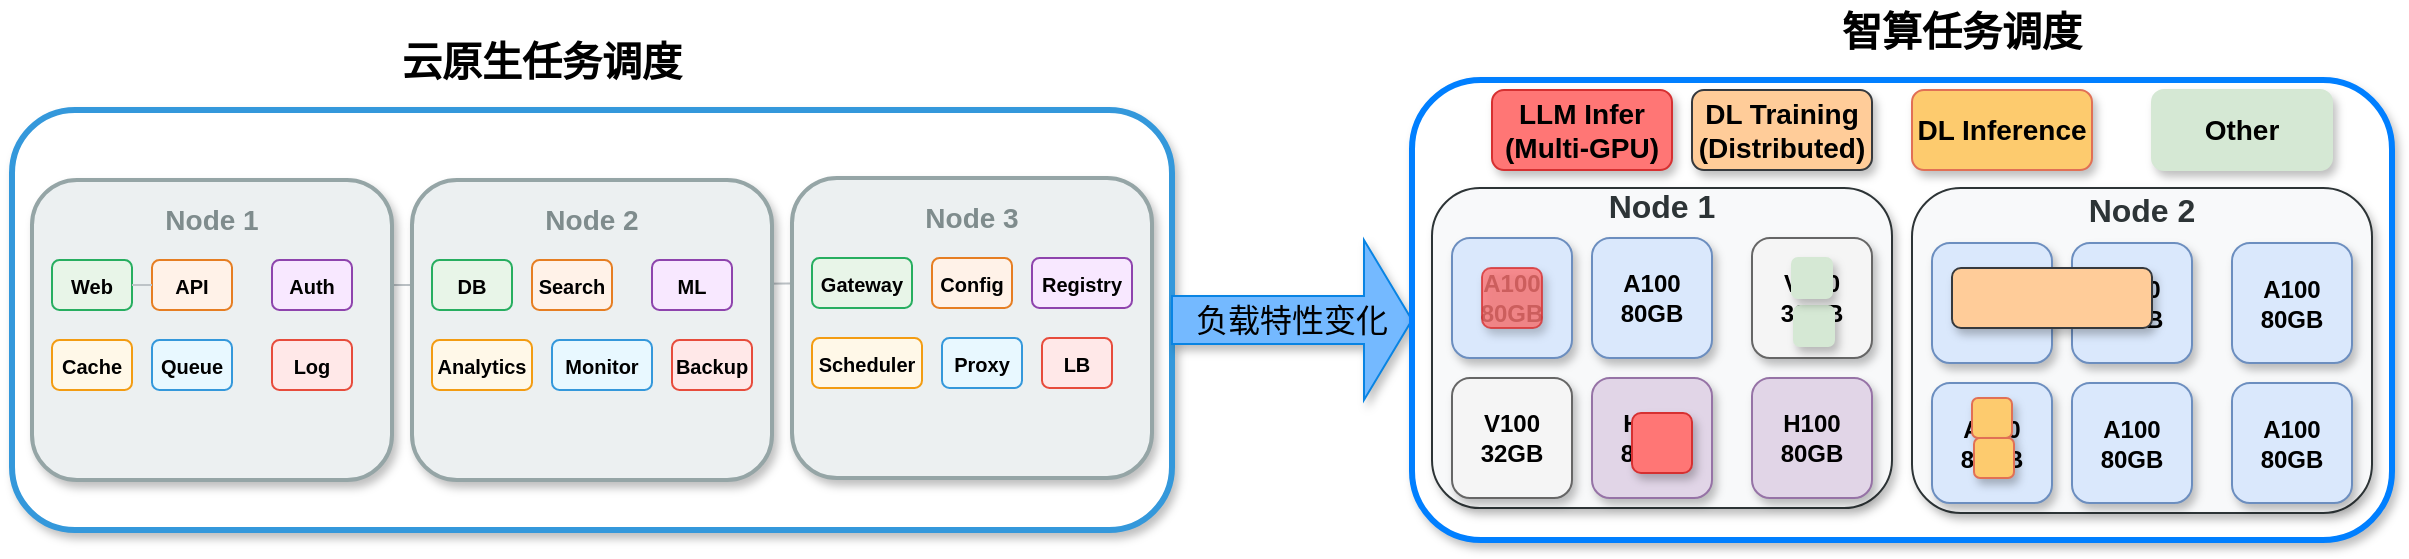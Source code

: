 <mxfile version="27.1.4">
  <diagram name="Workload Evolution" id="workload_evolution">
    <mxGraphModel dx="1331" dy="750" grid="1" gridSize="10" guides="1" tooltips="1" connect="1" arrows="1" fold="1" page="1" pageScale="1" pageWidth="1600" pageHeight="900" math="0" shadow="0">
      <root>
        <mxCell id="0" />
        <mxCell id="1" parent="0" />
        <mxCell id="cloud_native_bg" value="" style="rounded=1;whiteSpace=wrap;html=1;fillColor=#ffffff;strokeColor=#3498db;strokeWidth=3;shadow=1;" parent="1" vertex="1">
          <mxGeometry x="140" y="135" width="580" height="210" as="geometry" />
        </mxCell>
        <mxCell id="cloud_native_title" value="&lt;font style=&quot;color: rgb(0, 0, 0);&quot;&gt;云原生任务调度&lt;/font&gt;" style="text;html=1;strokeColor=none;fillColor=none;align=center;verticalAlign=middle;whiteSpace=wrap;rounded=0;fontSize=20;fontStyle=1;fontColor=#3498db;" parent="1" vertex="1">
          <mxGeometry x="280" y="95" width="250" height="30" as="geometry" />
        </mxCell>
        <mxCell id="evolution_arrow" value="&lt;span style=&quot;font-size: 16px;&quot;&gt;负载特性变化&lt;/span&gt;" style="shape=singleArrow;whiteSpace=wrap;html=1;fillColor=#74b9ff;strokeColor=#0984e3;shadow=1;" parent="1" vertex="1">
          <mxGeometry x="720" y="200" width="120" height="80" as="geometry" />
        </mxCell>
        <mxCell id="ai_computing_bg" value="" style="rounded=1;whiteSpace=wrap;html=1;fillColor=#ffffff;strokeColor=#007FFF;strokeWidth=3;shadow=1;" parent="1" vertex="1">
          <mxGeometry x="840" y="120" width="490" height="230" as="geometry" />
        </mxCell>
        <mxCell id="ai_computing_title" value="&lt;font style=&quot;color: rgb(0, 0, 0);&quot;&gt;智算任务调度&lt;/font&gt;" style="text;html=1;strokeColor=none;fillColor=none;align=center;verticalAlign=middle;whiteSpace=wrap;rounded=0;fontSize=20;fontStyle=1;fontColor=#e74c3c;" parent="1" vertex="1">
          <mxGeometry x="990" y="80" width="250" height="30" as="geometry" />
        </mxCell>
        <mxCell id="gpu_node1" value="" style="rounded=1;whiteSpace=wrap;html=1;fillColor=#f8f9fa;strokeColor=#2d3436;strokeWidth=1;shadow=1;" parent="1" vertex="1">
          <mxGeometry x="850" y="174" width="230" height="160" as="geometry" />
        </mxCell>
        <mxCell id="gpu_node1_title" value="Node 1" style="text;html=1;strokeColor=none;fillColor=none;align=center;verticalAlign=middle;whiteSpace=wrap;rounded=0;fontSize=16;fontStyle=1;fontColor=#2d3436;" parent="1" vertex="1">
          <mxGeometry x="915" y="170" width="100" height="25" as="geometry" />
        </mxCell>
        <mxCell id="gpu1_1" value="&lt;font style=&quot;color: rgb(0, 0, 0);&quot;&gt;A100&lt;br&gt;80GB&lt;/font&gt;" style="rounded=1;whiteSpace=wrap;html=1;fillColor=#dae8fc;strokeColor=#6c8ebf;fontSize=12;fontStyle=1;shadow=1;" parent="1" vertex="1">
          <mxGeometry x="860" y="199" width="60" height="60" as="geometry" />
        </mxCell>
        <mxCell id="gpu1_2" value="&lt;font style=&quot;color: rgb(0, 0, 0);&quot;&gt;A100&lt;br&gt;80GB&lt;/font&gt;" style="rounded=1;whiteSpace=wrap;html=1;fillColor=#dae8fc;strokeColor=#6c8ebf;fontSize=12;fontStyle=1;shadow=1;" parent="1" vertex="1">
          <mxGeometry x="930" y="199" width="60" height="60" as="geometry" />
        </mxCell>
        <mxCell id="gpu1_3" value="&lt;font style=&quot;color: rgb(0, 0, 0);&quot;&gt;V100&lt;br&gt;32GB&lt;/font&gt;" style="rounded=1;whiteSpace=wrap;html=1;fillColor=#f5f5f5;strokeColor=#666666;fontSize=12;fontStyle=1;fontColor=#333333;shadow=1;" parent="1" vertex="1">
          <mxGeometry x="1010" y="199" width="60" height="60" as="geometry" />
        </mxCell>
        <mxCell id="gpu1_4" value="&lt;font style=&quot;color: rgb(0, 0, 0);&quot;&gt;V100&lt;br&gt;32GB&lt;/font&gt;" style="rounded=1;whiteSpace=wrap;html=1;fillColor=#f5f5f5;strokeColor=#666666;fontSize=12;fontStyle=1;fontColor=#333333;shadow=1;" parent="1" vertex="1">
          <mxGeometry x="860" y="269" width="60" height="60" as="geometry" />
        </mxCell>
        <mxCell id="gpu1_5" value="&lt;font style=&quot;color: rgb(0, 0, 0);&quot;&gt;H100&lt;br&gt;80GB&lt;/font&gt;" style="rounded=1;whiteSpace=wrap;html=1;fillColor=#e1d5e7;strokeColor=#9673a6;fontSize=12;fontStyle=1;shadow=1;" parent="1" vertex="1">
          <mxGeometry x="930" y="269" width="60" height="60" as="geometry" />
        </mxCell>
        <mxCell id="gpu1_6" value="&lt;font style=&quot;color: rgb(0, 0, 0);&quot;&gt;H100&lt;br&gt;80GB&lt;/font&gt;" style="rounded=1;whiteSpace=wrap;html=1;fillColor=#e1d5e7;strokeColor=#9673a6;fontSize=12;fontStyle=1;shadow=1;" parent="1" vertex="1">
          <mxGeometry x="1010" y="269" width="60" height="60" as="geometry" />
        </mxCell>
        <mxCell id="gpu_node2" value="" style="rounded=1;whiteSpace=wrap;html=1;fillColor=#f8f9fa;strokeColor=#2d3436;strokeWidth=1;shadow=1;" parent="1" vertex="1">
          <mxGeometry x="1090" y="174" width="230" height="162.5" as="geometry" />
        </mxCell>
        <mxCell id="gpu_node2_title" value="Node 2" style="text;html=1;strokeColor=none;fillColor=none;align=center;verticalAlign=middle;whiteSpace=wrap;rounded=0;fontSize=16;fontStyle=1;fontColor=#2d3436;" parent="1" vertex="1">
          <mxGeometry x="1155" y="172.5" width="100" height="25" as="geometry" />
        </mxCell>
        <mxCell id="gpu2_1" value="&lt;font style=&quot;color: rgb(0, 0, 0);&quot;&gt;A100&lt;br&gt;80GB&lt;/font&gt;" style="rounded=1;whiteSpace=wrap;html=1;fillColor=#dae8fc;strokeColor=#6c8ebf;fontSize=12;fontStyle=1;shadow=1;" parent="1" vertex="1">
          <mxGeometry x="1100" y="201.5" width="60" height="60" as="geometry" />
        </mxCell>
        <mxCell id="gpu2_2" value="&lt;font style=&quot;color: rgb(0, 0, 0);&quot;&gt;A100&lt;br&gt;80GB&lt;/font&gt;" style="rounded=1;whiteSpace=wrap;html=1;fillColor=#dae8fc;strokeColor=#6c8ebf;fontSize=12;fontStyle=1;shadow=1;" parent="1" vertex="1">
          <mxGeometry x="1170" y="201.5" width="60" height="60" as="geometry" />
        </mxCell>
        <mxCell id="gpu2_3" value="&lt;font style=&quot;color: rgb(0, 0, 0);&quot;&gt;A100&lt;br&gt;80GB&lt;/font&gt;" style="rounded=1;whiteSpace=wrap;html=1;fillColor=#dae8fc;strokeColor=#6c8ebf;fontSize=12;fontStyle=1;shadow=1;" parent="1" vertex="1">
          <mxGeometry x="1250" y="201.5" width="60" height="60" as="geometry" />
        </mxCell>
        <mxCell id="gpu2_4" value="&lt;font style=&quot;color: rgb(0, 0, 0);&quot;&gt;A100&lt;br&gt;80GB&lt;/font&gt;" style="rounded=1;whiteSpace=wrap;html=1;fillColor=#dae8fc;strokeColor=#6c8ebf;fontSize=12;fontStyle=1;shadow=1;" parent="1" vertex="1">
          <mxGeometry x="1100" y="271.5" width="60" height="60" as="geometry" />
        </mxCell>
        <mxCell id="gpu2_5" value="&lt;font style=&quot;color: rgb(0, 0, 0);&quot;&gt;A100&lt;br&gt;80GB&lt;/font&gt;" style="rounded=1;whiteSpace=wrap;html=1;fillColor=#dae8fc;strokeColor=#6c8ebf;fontSize=12;fontStyle=1;shadow=1;" parent="1" vertex="1">
          <mxGeometry x="1170" y="271.5" width="60" height="60" as="geometry" />
        </mxCell>
        <mxCell id="gpu2_6" value="&lt;font style=&quot;color: rgb(0, 0, 0);&quot;&gt;A100&lt;br&gt;80GB&lt;/font&gt;" style="rounded=1;whiteSpace=wrap;html=1;fillColor=#dae8fc;strokeColor=#6c8ebf;fontSize=12;fontStyle=1;shadow=1;" parent="1" vertex="1">
          <mxGeometry x="1250" y="271.5" width="60" height="60" as="geometry" />
        </mxCell>
        <mxCell id="training_job1" value="&lt;font style=&quot;color: rgb(0, 0, 0);&quot;&gt;LLM Infer&lt;br&gt;(Multi-GPU)&lt;/font&gt;" style="rounded=1;whiteSpace=wrap;html=1;fillColor=#ff7675;strokeColor=#d63031;fontSize=14;fontStyle=1;fontColor=#ffffff;shadow=1;" parent="1" vertex="1">
          <mxGeometry x="880" y="125" width="90" height="40" as="geometry" />
        </mxCell>
        <mxCell id="training_job2" value="&lt;font style=&quot;color: rgb(0, 0, 0);&quot;&gt;DL Training&lt;br&gt;(Distributed)&lt;/font&gt;" style="rounded=1;whiteSpace=wrap;html=1;fillColor=#ffcc99;strokeColor=#36393d;fontSize=14;fontStyle=1;shadow=1;" parent="1" vertex="1">
          <mxGeometry x="980" y="125" width="90" height="40" as="geometry" />
        </mxCell>
        <mxCell id="training_job3" value="&lt;font color=&quot;#000000&quot;&gt;DL Inference&lt;/font&gt;" style="rounded=1;whiteSpace=wrap;html=1;fillColor=#fdcb6e;strokeColor=#e17055;fontSize=14;fontStyle=1;fontColor=#ffffff;shadow=1;" parent="1" vertex="1">
          <mxGeometry x="1090" y="125" width="90" height="40" as="geometry" />
        </mxCell>
        <mxCell id="training_job4" value="&lt;font color=&quot;#000000&quot;&gt;Other&lt;/font&gt;" style="rounded=1;whiteSpace=wrap;html=1;fillColor=#D5E8D4;strokeColor=#D5E8D4;fontSize=14;fontStyle=1;fontColor=#ffffff;shadow=1;" parent="1" vertex="1">
          <mxGeometry x="1210" y="125" width="90" height="40" as="geometry" />
        </mxCell>
        <mxCell id="osr-xSqjSK6ehByjq3kX-1" value="" style="rounded=1;whiteSpace=wrap;html=1;fillColor=#ff7675;strokeColor=#d63031;fontSize=14;fontStyle=1;fontColor=#ffffff;shadow=1;opacity=80;" vertex="1" parent="1">
          <mxGeometry x="875" y="214" width="30" height="30" as="geometry" />
        </mxCell>
        <mxCell id="osr-xSqjSK6ehByjq3kX-2" value="" style="rounded=1;whiteSpace=wrap;html=1;fillColor=#ff7675;strokeColor=#d63031;fontSize=14;fontStyle=1;fontColor=#ffffff;shadow=1;" vertex="1" parent="1">
          <mxGeometry x="950" y="286.5" width="30" height="30" as="geometry" />
        </mxCell>
        <mxCell id="osr-xSqjSK6ehByjq3kX-4" value="" style="rounded=1;whiteSpace=wrap;html=1;fillColor=#ffcc99;strokeColor=#36393d;fontSize=14;fontStyle=1;shadow=1;" vertex="1" parent="1">
          <mxGeometry x="1110" y="214" width="100" height="30" as="geometry" />
        </mxCell>
        <mxCell id="osr-xSqjSK6ehByjq3kX-5" value="" style="rounded=1;whiteSpace=wrap;html=1;fillColor=#fdcb6e;strokeColor=#e17055;fontSize=14;fontStyle=1;fontColor=#ffffff;shadow=1;" vertex="1" parent="1">
          <mxGeometry x="1120" y="279" width="20" height="20" as="geometry" />
        </mxCell>
        <mxCell id="osr-xSqjSK6ehByjq3kX-6" value="" style="rounded=1;whiteSpace=wrap;html=1;fillColor=#fdcb6e;strokeColor=#e17055;fontSize=14;fontStyle=1;fontColor=#ffffff;shadow=1;" vertex="1" parent="1">
          <mxGeometry x="1121" y="299" width="20" height="20" as="geometry" />
        </mxCell>
        <mxCell id="osr-xSqjSK6ehByjq3kX-7" value="" style="rounded=1;whiteSpace=wrap;html=1;fillColor=#D5E8D4;strokeColor=#D5E8D4;fontSize=14;fontStyle=1;fontColor=#ffffff;shadow=1;" vertex="1" parent="1">
          <mxGeometry x="1031" y="233" width="20" height="20" as="geometry" />
        </mxCell>
        <mxCell id="osr-xSqjSK6ehByjq3kX-8" value="" style="rounded=1;whiteSpace=wrap;html=1;fillColor=#D5E8D4;strokeColor=#D5E8D4;fontSize=14;fontStyle=1;fontColor=#ffffff;shadow=1;" vertex="1" parent="1">
          <mxGeometry x="1030" y="209" width="20" height="20" as="geometry" />
        </mxCell>
        <mxCell id="osr-xSqjSK6ehByjq3kX-12" value="" style="group" vertex="1" connectable="0" parent="1">
          <mxGeometry x="150" y="169" width="560" height="151" as="geometry" />
        </mxCell>
        <mxCell id="pod_connection_2" value="" style="endArrow=none;html=1;rounded=1;strokeWidth=1;strokeColor=#bdc3c7;curved=1;" parent="osr-xSqjSK6ehByjq3kX-12" source="pod1_2" target="pod2_1" edge="1">
          <mxGeometry width="50" height="50" relative="1" as="geometry">
            <mxPoint x="300" y="151" as="sourcePoint" />
            <mxPoint x="350" y="101" as="targetPoint" />
          </mxGeometry>
        </mxCell>
        <mxCell id="pod_connection_3" value="" style="endArrow=none;html=1;rounded=1;strokeWidth=1;strokeColor=#bdc3c7;curved=1;" parent="osr-xSqjSK6ehByjq3kX-12" source="pod2_2" target="pod3_1" edge="1">
          <mxGeometry width="50" height="50" relative="1" as="geometry">
            <mxPoint x="300" y="151" as="sourcePoint" />
            <mxPoint x="350" y="101" as="targetPoint" />
          </mxGeometry>
        </mxCell>
        <mxCell id="osr-xSqjSK6ehByjq3kX-9" value="" style="group" vertex="1" connectable="0" parent="osr-xSqjSK6ehByjq3kX-12">
          <mxGeometry y="1" width="180" height="150" as="geometry" />
        </mxCell>
        <mxCell id="k8s_node1" value="" style="rounded=1;whiteSpace=wrap;html=1;fillColor=#ecf0f1;strokeColor=#95a5a6;strokeWidth=2;shadow=1;" parent="osr-xSqjSK6ehByjq3kX-9" vertex="1">
          <mxGeometry width="180" height="150" as="geometry" />
        </mxCell>
        <mxCell id="k8s_node1_title" value="Node 1" style="text;html=1;strokeColor=none;fillColor=none;align=center;verticalAlign=middle;whiteSpace=wrap;rounded=0;fontSize=14;fontStyle=1;fontColor=#7f8c8d;" parent="osr-xSqjSK6ehByjq3kX-9" vertex="1">
          <mxGeometry x="50" y="10" width="80" height="20" as="geometry" />
        </mxCell>
        <mxCell id="pod1_1" value="Web" style="rounded=1;whiteSpace=wrap;html=1;fillColor=#e8f5e8;strokeColor=#27ae60;fontSize=10;fontStyle=1;" parent="osr-xSqjSK6ehByjq3kX-9" vertex="1">
          <mxGeometry x="10" y="40" width="40" height="25" as="geometry" />
        </mxCell>
        <mxCell id="pod1_2" value="API" style="rounded=1;whiteSpace=wrap;html=1;fillColor=#fff2e8;strokeColor=#e67e22;fontSize=10;fontStyle=1;" parent="osr-xSqjSK6ehByjq3kX-9" vertex="1">
          <mxGeometry x="60" y="40" width="40" height="25" as="geometry" />
        </mxCell>
        <mxCell id="pod1_3" value="Auth" style="rounded=1;whiteSpace=wrap;html=1;fillColor=#f8e8ff;strokeColor=#8e44ad;fontSize=10;fontStyle=1;" parent="osr-xSqjSK6ehByjq3kX-9" vertex="1">
          <mxGeometry x="120" y="40" width="40" height="25" as="geometry" />
        </mxCell>
        <mxCell id="pod1_4" value="Cache" style="rounded=1;whiteSpace=wrap;html=1;fillColor=#fff8e8;strokeColor=#f39c12;fontSize=10;fontStyle=1;" parent="osr-xSqjSK6ehByjq3kX-9" vertex="1">
          <mxGeometry x="10" y="80" width="40" height="25" as="geometry" />
        </mxCell>
        <mxCell id="pod1_5" value="Queue" style="rounded=1;whiteSpace=wrap;html=1;fillColor=#e8f8ff;strokeColor=#3498db;fontSize=10;fontStyle=1;" parent="osr-xSqjSK6ehByjq3kX-9" vertex="1">
          <mxGeometry x="60" y="80" width="40" height="25" as="geometry" />
        </mxCell>
        <mxCell id="pod1_6" value="Log" style="rounded=1;whiteSpace=wrap;html=1;fillColor=#ffe8e8;strokeColor=#e74c3c;fontSize=10;fontStyle=1;" parent="osr-xSqjSK6ehByjq3kX-9" vertex="1">
          <mxGeometry x="120" y="80" width="40" height="25" as="geometry" />
        </mxCell>
        <mxCell id="pod_connection_1" value="" style="endArrow=none;html=1;rounded=1;strokeWidth=1;strokeColor=#bdc3c7;curved=1;" parent="osr-xSqjSK6ehByjq3kX-9" source="pod1_1" target="pod1_2" edge="1">
          <mxGeometry width="50" height="50" relative="1" as="geometry">
            <mxPoint x="320" y="150" as="sourcePoint" />
            <mxPoint x="370" y="100" as="targetPoint" />
          </mxGeometry>
        </mxCell>
        <mxCell id="osr-xSqjSK6ehByjq3kX-10" value="" style="group" vertex="1" connectable="0" parent="osr-xSqjSK6ehByjq3kX-12">
          <mxGeometry x="190" y="1" width="180" height="150" as="geometry" />
        </mxCell>
        <mxCell id="k8s_node2" value="" style="rounded=1;whiteSpace=wrap;html=1;fillColor=#ecf0f1;strokeColor=#95a5a6;strokeWidth=2;shadow=1;" parent="osr-xSqjSK6ehByjq3kX-10" vertex="1">
          <mxGeometry width="180" height="150" as="geometry" />
        </mxCell>
        <mxCell id="k8s_node2_title" value="Node 2" style="text;html=1;strokeColor=none;fillColor=none;align=center;verticalAlign=middle;whiteSpace=wrap;rounded=0;fontSize=14;fontStyle=1;fontColor=#7f8c8d;" parent="osr-xSqjSK6ehByjq3kX-10" vertex="1">
          <mxGeometry x="50" y="10" width="80" height="20" as="geometry" />
        </mxCell>
        <mxCell id="pod2_1" value="DB" style="rounded=1;whiteSpace=wrap;html=1;fillColor=#e8f5e8;strokeColor=#27ae60;fontSize=10;fontStyle=1;" parent="osr-xSqjSK6ehByjq3kX-10" vertex="1">
          <mxGeometry x="10" y="40" width="40" height="25" as="geometry" />
        </mxCell>
        <mxCell id="pod2_2" value="Search" style="rounded=1;whiteSpace=wrap;html=1;fillColor=#fff2e8;strokeColor=#e67e22;fontSize=10;fontStyle=1;" parent="osr-xSqjSK6ehByjq3kX-10" vertex="1">
          <mxGeometry x="60" y="40" width="40" height="25" as="geometry" />
        </mxCell>
        <mxCell id="pod2_3" value="ML" style="rounded=1;whiteSpace=wrap;html=1;fillColor=#f8e8ff;strokeColor=#8e44ad;fontSize=10;fontStyle=1;" parent="osr-xSqjSK6ehByjq3kX-10" vertex="1">
          <mxGeometry x="120" y="40" width="40" height="25" as="geometry" />
        </mxCell>
        <mxCell id="pod2_4" value="Analytics" style="rounded=1;whiteSpace=wrap;html=1;fillColor=#fff8e8;strokeColor=#f39c12;fontSize=10;fontStyle=1;" parent="osr-xSqjSK6ehByjq3kX-10" vertex="1">
          <mxGeometry x="10" y="80" width="50" height="25" as="geometry" />
        </mxCell>
        <mxCell id="pod2_5" value="Monitor" style="rounded=1;whiteSpace=wrap;html=1;fillColor=#e8f8ff;strokeColor=#3498db;fontSize=10;fontStyle=1;" parent="osr-xSqjSK6ehByjq3kX-10" vertex="1">
          <mxGeometry x="70" y="80" width="50" height="25" as="geometry" />
        </mxCell>
        <mxCell id="pod2_6" value="Backup" style="rounded=1;whiteSpace=wrap;html=1;fillColor=#ffe8e8;strokeColor=#e74c3c;fontSize=10;fontStyle=1;" parent="osr-xSqjSK6ehByjq3kX-10" vertex="1">
          <mxGeometry x="130" y="80" width="40" height="25" as="geometry" />
        </mxCell>
        <mxCell id="osr-xSqjSK6ehByjq3kX-11" value="" style="group" vertex="1" connectable="0" parent="osr-xSqjSK6ehByjq3kX-12">
          <mxGeometry x="380" width="180" height="150" as="geometry" />
        </mxCell>
        <mxCell id="k8s_node3" value="" style="rounded=1;whiteSpace=wrap;html=1;fillColor=#ecf0f1;strokeColor=#95a5a6;strokeWidth=2;shadow=1;" parent="osr-xSqjSK6ehByjq3kX-11" vertex="1">
          <mxGeometry width="180" height="150" as="geometry" />
        </mxCell>
        <mxCell id="k8s_node3_title" value="Node 3" style="text;html=1;strokeColor=none;fillColor=none;align=center;verticalAlign=middle;whiteSpace=wrap;rounded=0;fontSize=14;fontStyle=1;fontColor=#7f8c8d;" parent="osr-xSqjSK6ehByjq3kX-11" vertex="1">
          <mxGeometry x="50" y="10" width="80" height="20" as="geometry" />
        </mxCell>
        <mxCell id="pod3_1" value="Gateway" style="rounded=1;whiteSpace=wrap;html=1;fillColor=#e8f5e8;strokeColor=#27ae60;fontSize=10;fontStyle=1;" parent="osr-xSqjSK6ehByjq3kX-11" vertex="1">
          <mxGeometry x="10" y="40" width="50" height="25" as="geometry" />
        </mxCell>
        <mxCell id="pod3_2" value="Config" style="rounded=1;whiteSpace=wrap;html=1;fillColor=#fff2e8;strokeColor=#e67e22;fontSize=10;fontStyle=1;" parent="osr-xSqjSK6ehByjq3kX-11" vertex="1">
          <mxGeometry x="70" y="40" width="40" height="25" as="geometry" />
        </mxCell>
        <mxCell id="pod3_3" value="Registry" style="rounded=1;whiteSpace=wrap;html=1;fillColor=#f8e8ff;strokeColor=#8e44ad;fontSize=10;fontStyle=1;" parent="osr-xSqjSK6ehByjq3kX-11" vertex="1">
          <mxGeometry x="120" y="40" width="50" height="25" as="geometry" />
        </mxCell>
        <mxCell id="pod3_4" value="Scheduler" style="rounded=1;whiteSpace=wrap;html=1;fillColor=#fff8e8;strokeColor=#f39c12;fontSize=10;fontStyle=1;" parent="osr-xSqjSK6ehByjq3kX-11" vertex="1">
          <mxGeometry x="10" y="80" width="55" height="25" as="geometry" />
        </mxCell>
        <mxCell id="pod3_5" value="Proxy" style="rounded=1;whiteSpace=wrap;html=1;fillColor=#e8f8ff;strokeColor=#3498db;fontSize=10;fontStyle=1;" parent="osr-xSqjSK6ehByjq3kX-11" vertex="1">
          <mxGeometry x="75" y="80" width="40" height="25" as="geometry" />
        </mxCell>
        <mxCell id="pod3_6" value="LB" style="rounded=1;whiteSpace=wrap;html=1;fillColor=#ffe8e8;strokeColor=#e74c3c;fontSize=10;fontStyle=1;" parent="osr-xSqjSK6ehByjq3kX-11" vertex="1">
          <mxGeometry x="125" y="80" width="35" height="25" as="geometry" />
        </mxCell>
      </root>
    </mxGraphModel>
  </diagram>
</mxfile>
